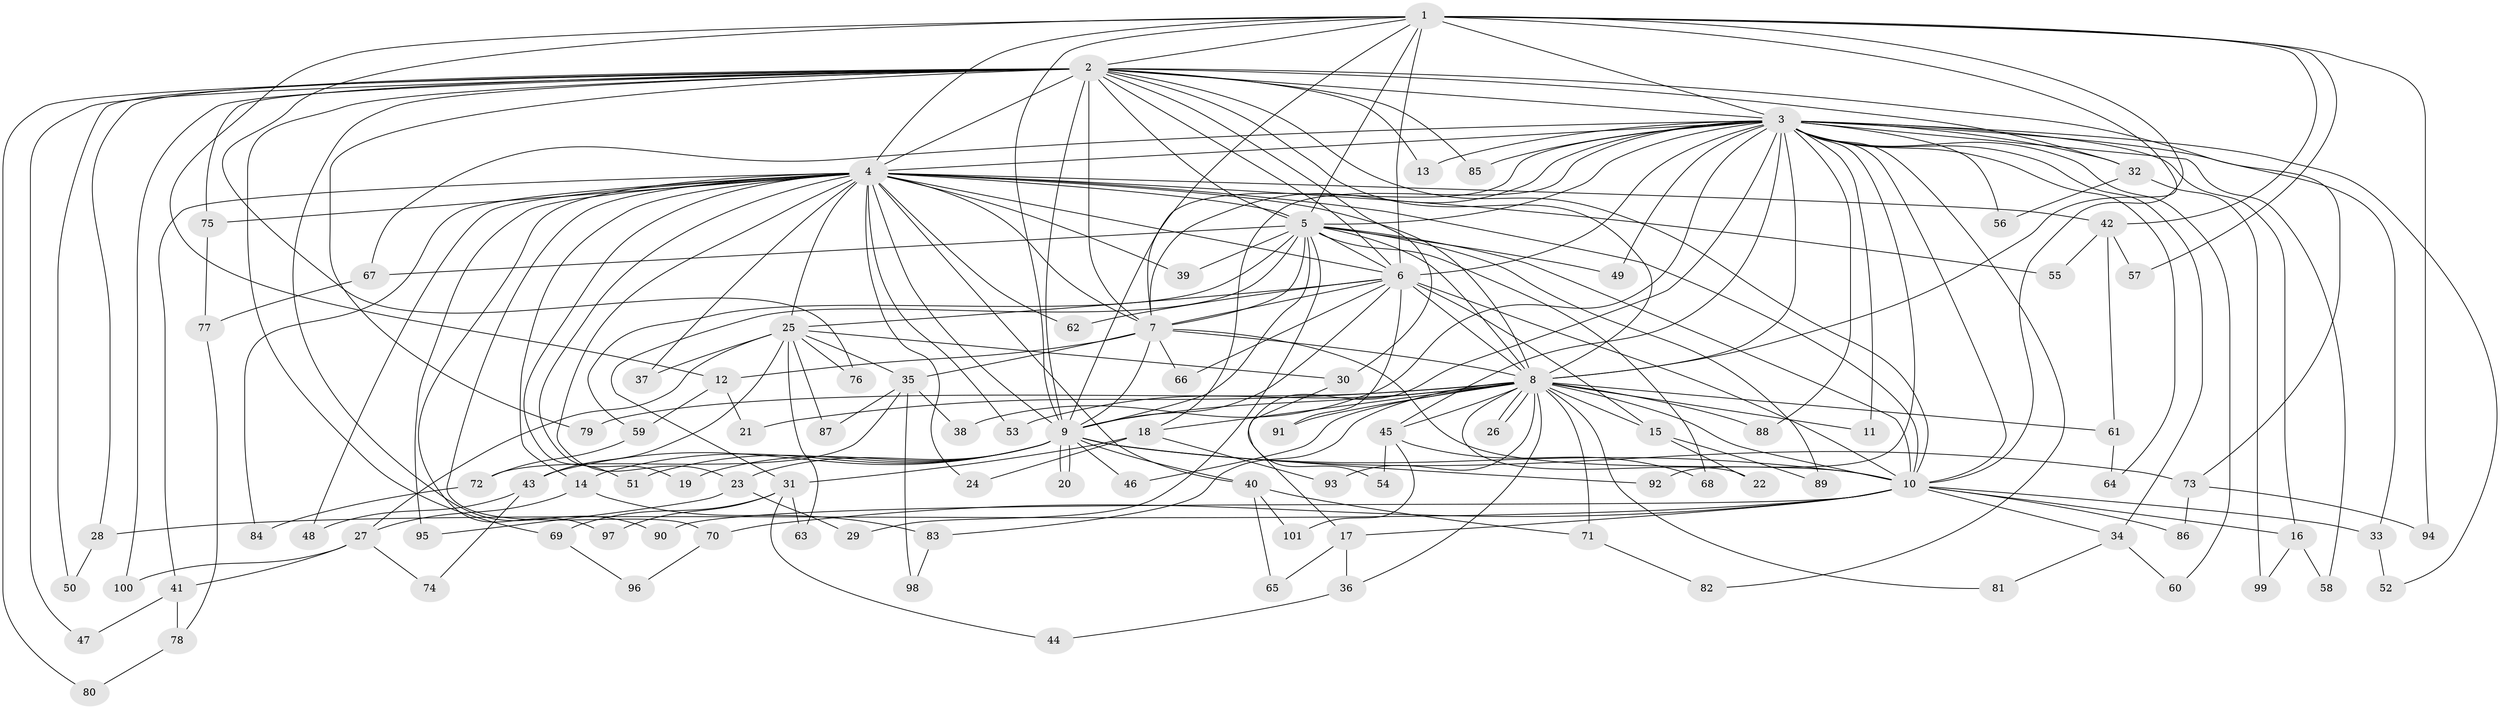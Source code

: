 // coarse degree distribution, {13: 0.014084507042253521, 16: 0.014084507042253521, 15: 0.014084507042253521, 4: 0.11267605633802817, 9: 0.014084507042253521, 3: 0.23943661971830985, 6: 0.028169014084507043, 2: 0.39436619718309857, 24: 0.028169014084507043, 5: 0.056338028169014086, 17: 0.014084507042253521, 1: 0.028169014084507043, 10: 0.014084507042253521, 20: 0.014084507042253521, 25: 0.014084507042253521}
// Generated by graph-tools (version 1.1) at 2025/36/03/04/25 23:36:28]
// undirected, 101 vertices, 227 edges
graph export_dot {
  node [color=gray90,style=filled];
  1;
  2;
  3;
  4;
  5;
  6;
  7;
  8;
  9;
  10;
  11;
  12;
  13;
  14;
  15;
  16;
  17;
  18;
  19;
  20;
  21;
  22;
  23;
  24;
  25;
  26;
  27;
  28;
  29;
  30;
  31;
  32;
  33;
  34;
  35;
  36;
  37;
  38;
  39;
  40;
  41;
  42;
  43;
  44;
  45;
  46;
  47;
  48;
  49;
  50;
  51;
  52;
  53;
  54;
  55;
  56;
  57;
  58;
  59;
  60;
  61;
  62;
  63;
  64;
  65;
  66;
  67;
  68;
  69;
  70;
  71;
  72;
  73;
  74;
  75;
  76;
  77;
  78;
  79;
  80;
  81;
  82;
  83;
  84;
  85;
  86;
  87;
  88;
  89;
  90;
  91;
  92;
  93;
  94;
  95;
  96;
  97;
  98;
  99;
  100;
  101;
  1 -- 2;
  1 -- 3;
  1 -- 4;
  1 -- 5;
  1 -- 6;
  1 -- 7;
  1 -- 8;
  1 -- 9;
  1 -- 10;
  1 -- 12;
  1 -- 42;
  1 -- 57;
  1 -- 76;
  1 -- 94;
  2 -- 3;
  2 -- 4;
  2 -- 5;
  2 -- 6;
  2 -- 7;
  2 -- 8;
  2 -- 9;
  2 -- 10;
  2 -- 13;
  2 -- 28;
  2 -- 30;
  2 -- 32;
  2 -- 47;
  2 -- 50;
  2 -- 69;
  2 -- 73;
  2 -- 75;
  2 -- 79;
  2 -- 80;
  2 -- 85;
  2 -- 90;
  2 -- 100;
  3 -- 4;
  3 -- 5;
  3 -- 6;
  3 -- 7;
  3 -- 8;
  3 -- 9;
  3 -- 10;
  3 -- 11;
  3 -- 13;
  3 -- 16;
  3 -- 17;
  3 -- 18;
  3 -- 32;
  3 -- 33;
  3 -- 34;
  3 -- 38;
  3 -- 45;
  3 -- 49;
  3 -- 52;
  3 -- 56;
  3 -- 58;
  3 -- 60;
  3 -- 64;
  3 -- 67;
  3 -- 82;
  3 -- 85;
  3 -- 88;
  3 -- 92;
  4 -- 5;
  4 -- 6;
  4 -- 7;
  4 -- 8;
  4 -- 9;
  4 -- 10;
  4 -- 14;
  4 -- 19;
  4 -- 23;
  4 -- 24;
  4 -- 25;
  4 -- 37;
  4 -- 39;
  4 -- 40;
  4 -- 41;
  4 -- 42;
  4 -- 48;
  4 -- 51;
  4 -- 53;
  4 -- 55;
  4 -- 62;
  4 -- 70;
  4 -- 75;
  4 -- 84;
  4 -- 95;
  4 -- 97;
  5 -- 6;
  5 -- 7;
  5 -- 8;
  5 -- 9;
  5 -- 10;
  5 -- 29;
  5 -- 31;
  5 -- 39;
  5 -- 49;
  5 -- 59;
  5 -- 67;
  5 -- 68;
  5 -- 89;
  6 -- 7;
  6 -- 8;
  6 -- 9;
  6 -- 10;
  6 -- 15;
  6 -- 25;
  6 -- 62;
  6 -- 66;
  6 -- 91;
  7 -- 8;
  7 -- 9;
  7 -- 10;
  7 -- 12;
  7 -- 35;
  7 -- 66;
  8 -- 9;
  8 -- 10;
  8 -- 11;
  8 -- 15;
  8 -- 18;
  8 -- 21;
  8 -- 22;
  8 -- 26;
  8 -- 26;
  8 -- 36;
  8 -- 45;
  8 -- 46;
  8 -- 53;
  8 -- 61;
  8 -- 71;
  8 -- 79;
  8 -- 81;
  8 -- 83;
  8 -- 88;
  8 -- 91;
  8 -- 93;
  9 -- 10;
  9 -- 14;
  9 -- 19;
  9 -- 20;
  9 -- 20;
  9 -- 23;
  9 -- 40;
  9 -- 43;
  9 -- 46;
  9 -- 51;
  9 -- 73;
  9 -- 92;
  10 -- 16;
  10 -- 17;
  10 -- 28;
  10 -- 33;
  10 -- 34;
  10 -- 70;
  10 -- 86;
  10 -- 90;
  12 -- 21;
  12 -- 59;
  14 -- 27;
  14 -- 83;
  15 -- 22;
  15 -- 89;
  16 -- 58;
  16 -- 99;
  17 -- 36;
  17 -- 65;
  18 -- 24;
  18 -- 31;
  18 -- 93;
  23 -- 29;
  23 -- 95;
  25 -- 27;
  25 -- 30;
  25 -- 35;
  25 -- 37;
  25 -- 43;
  25 -- 63;
  25 -- 76;
  25 -- 87;
  27 -- 41;
  27 -- 74;
  27 -- 100;
  28 -- 50;
  30 -- 54;
  31 -- 44;
  31 -- 63;
  31 -- 69;
  31 -- 97;
  32 -- 56;
  32 -- 99;
  33 -- 52;
  34 -- 60;
  34 -- 81;
  35 -- 38;
  35 -- 72;
  35 -- 87;
  35 -- 98;
  36 -- 44;
  40 -- 65;
  40 -- 71;
  40 -- 101;
  41 -- 47;
  41 -- 78;
  42 -- 55;
  42 -- 57;
  42 -- 61;
  43 -- 48;
  43 -- 74;
  45 -- 54;
  45 -- 68;
  45 -- 101;
  59 -- 72;
  61 -- 64;
  67 -- 77;
  69 -- 96;
  70 -- 96;
  71 -- 82;
  72 -- 84;
  73 -- 86;
  73 -- 94;
  75 -- 77;
  77 -- 78;
  78 -- 80;
  83 -- 98;
}
